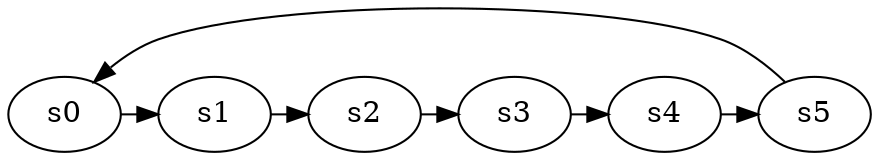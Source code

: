 digraph game_0489_cycle_6 {
    s0 [name="s0", player=1];
    s1 [name="s1", player=0];
    s2 [name="s2", player=1];
    s3 [name="s3", player=0];
    s4 [name="s4", player=0];
    s5 [name="s5", player=0];

    s0 -> s1 [constraint="time == 1 || time == 5 || time == 12 || time == 14"];
    s1 -> s2 [constraint="time % 4 == 2"];
    s2 -> s3 [constraint="time % 6 == 4"];
    s3 -> s4 [constraint="!(time % 3 == 0)"];
    s4 -> s5 [constraint="time % 5 == 4 || time % 5 == 0"];
    s5 -> s0 [constraint="time % 4 == 1 || time % 4 == 2"];
}
